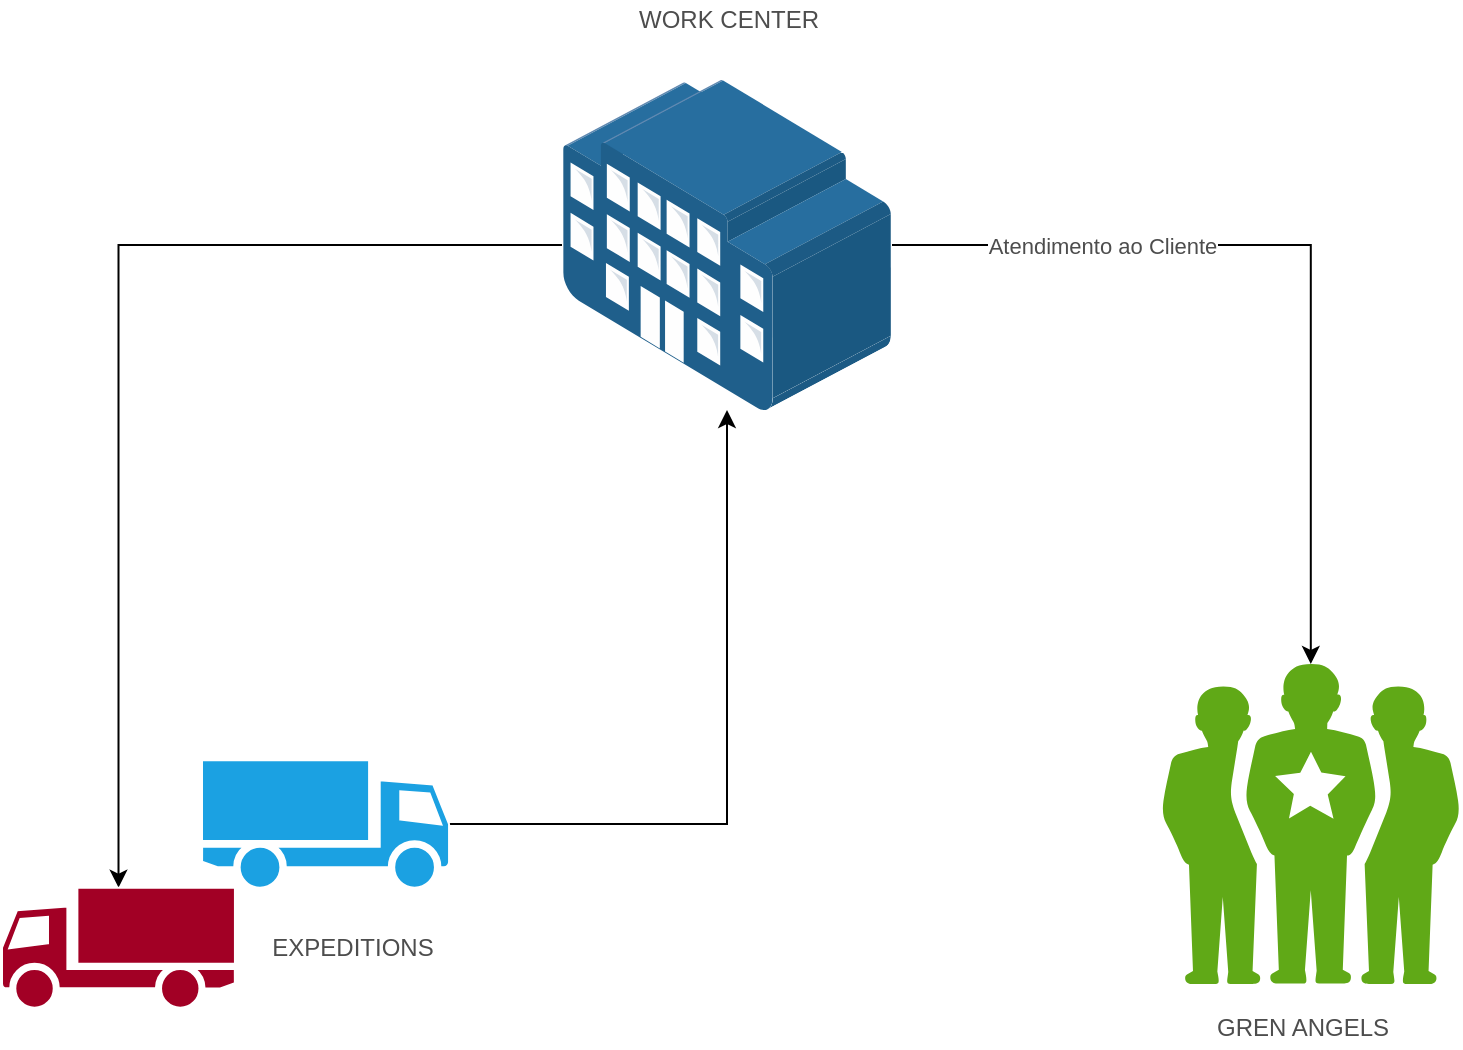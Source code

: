 <mxfile version="14.1.1" type="github">
  <diagram id="nzwMjCFlhgP_sAX2H7di" name="Page-1">
    <mxGraphModel dx="2066" dy="825" grid="1" gridSize="10" guides="1" tooltips="1" connect="1" arrows="1" fold="1" page="1" pageScale="1" pageWidth="850" pageHeight="1100" math="0" shadow="0">
      <root>
        <mxCell id="0" />
        <mxCell id="1" parent="0" />
        <mxCell id="9ik0aXLqsEscKUGBiLV2-11" style="edgeStyle=orthogonalEdgeStyle;rounded=0;orthogonalLoop=1;jettySize=auto;html=1;fontColor=#4D4D4D;" edge="1" parent="1" source="9ik0aXLqsEscKUGBiLV2-4" target="9ik0aXLqsEscKUGBiLV2-2">
          <mxGeometry relative="1" as="geometry" />
        </mxCell>
        <mxCell id="9ik0aXLqsEscKUGBiLV2-13" style="edgeStyle=orthogonalEdgeStyle;rounded=0;orthogonalLoop=1;jettySize=auto;html=1;fontColor=#4D4D4D;" edge="1" parent="1" source="9ik0aXLqsEscKUGBiLV2-4" target="9ik0aXLqsEscKUGBiLV2-6">
          <mxGeometry relative="1" as="geometry" />
        </mxCell>
        <mxCell id="9ik0aXLqsEscKUGBiLV2-14" value="Atendimento ao Cliente" style="edgeLabel;html=1;align=center;verticalAlign=middle;resizable=0;points=[];fontColor=#4D4D4D;" vertex="1" connectable="0" parent="9ik0aXLqsEscKUGBiLV2-13">
          <mxGeometry x="-0.728" y="1" relative="1" as="geometry">
            <mxPoint x="48" y="1" as="offset" />
          </mxGeometry>
        </mxCell>
        <mxCell id="9ik0aXLqsEscKUGBiLV2-4" value="" style="points=[];aspect=fixed;html=1;align=center;shadow=0;dashed=0;image;image=img/lib/allied_telesis/buildings/Large_Building.svg;" vertex="1" parent="1">
          <mxGeometry x="330" y="160" width="165" height="165" as="geometry" />
        </mxCell>
        <mxCell id="9ik0aXLqsEscKUGBiLV2-6" value="" style="verticalLabelPosition=bottom;html=1;fillColor=#60a917;strokeColor=#2D7600;verticalAlign=top;pointerEvents=1;align=center;shape=mxgraph.cisco_safe.people_places_things_icons.icon1;fontColor=#ffffff;" vertex="1" parent="1">
          <mxGeometry x="630" y="452" width="148.8" height="160" as="geometry" />
        </mxCell>
        <mxCell id="9ik0aXLqsEscKUGBiLV2-10" style="edgeStyle=orthogonalEdgeStyle;rounded=0;orthogonalLoop=1;jettySize=auto;html=1;fontColor=#4D4D4D;" edge="1" parent="1" source="9ik0aXLqsEscKUGBiLV2-1" target="9ik0aXLqsEscKUGBiLV2-4">
          <mxGeometry relative="1" as="geometry" />
        </mxCell>
        <mxCell id="9ik0aXLqsEscKUGBiLV2-1" value="" style="shape=mxgraph.signs.transportation.truck_1;html=1;pointerEvents=1;fillColor=#1ba1e2;verticalLabelPosition=bottom;verticalAlign=top;align=center;fontColor=#ffffff;strokeColor=#FFFFFF;flipH=1;" vertex="1" parent="1">
          <mxGeometry x="150" y="500.18" width="123.53" height="63.64" as="geometry" />
        </mxCell>
        <mxCell id="9ik0aXLqsEscKUGBiLV2-2" value="" style="shape=mxgraph.signs.transportation.truck_1;html=1;pointerEvents=1;fillColor=#a20025;verticalLabelPosition=bottom;verticalAlign=top;align=center;flipV=0;flipH=0;fontColor=#ffffff;strokeColor=#FFFFFF;" vertex="1" parent="1">
          <mxGeometry x="50" y="563.82" width="116.47" height="60" as="geometry" />
        </mxCell>
        <mxCell id="9ik0aXLqsEscKUGBiLV2-15" value="GREN ANGELS" style="text;html=1;align=center;verticalAlign=middle;resizable=0;points=[];autosize=1;fontColor=#4D4D4D;" vertex="1" parent="1">
          <mxGeometry x="650" y="623.82" width="100" height="20" as="geometry" />
        </mxCell>
        <mxCell id="9ik0aXLqsEscKUGBiLV2-16" value="EXPEDITIONS" style="text;html=1;align=center;verticalAlign=middle;resizable=0;points=[];autosize=1;fontColor=#4D4D4D;" vertex="1" parent="1">
          <mxGeometry x="175" y="583.82" width="100" height="20" as="geometry" />
        </mxCell>
        <mxCell id="9ik0aXLqsEscKUGBiLV2-18" value="WORK CENTER" style="text;html=1;align=center;verticalAlign=middle;resizable=0;points=[];autosize=1;fontColor=#4D4D4D;" vertex="1" parent="1">
          <mxGeometry x="357.5" y="120" width="110" height="20" as="geometry" />
        </mxCell>
      </root>
    </mxGraphModel>
  </diagram>
</mxfile>
